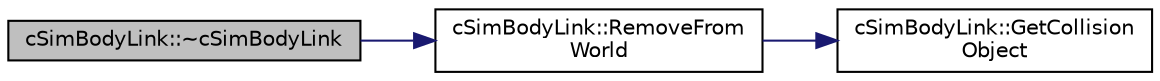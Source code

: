 digraph "cSimBodyLink::~cSimBodyLink"
{
 // LATEX_PDF_SIZE
  edge [fontname="Helvetica",fontsize="10",labelfontname="Helvetica",labelfontsize="10"];
  node [fontname="Helvetica",fontsize="10",shape=record];
  rankdir="LR";
  Node1 [label="cSimBodyLink::~cSimBodyLink",height=0.2,width=0.4,color="black", fillcolor="grey75", style="filled", fontcolor="black",tooltip=" "];
  Node1 -> Node2 [color="midnightblue",fontsize="10",style="solid",fontname="Helvetica"];
  Node2 [label="cSimBodyLink::RemoveFrom\lWorld",height=0.2,width=0.4,color="black", fillcolor="white", style="filled",URL="$classc_sim_body_link.html#a0914b04b2e0bdf91fd67d677cc28686e",tooltip=" "];
  Node2 -> Node3 [color="midnightblue",fontsize="10",style="solid",fontname="Helvetica"];
  Node3 [label="cSimBodyLink::GetCollision\lObject",height=0.2,width=0.4,color="black", fillcolor="white", style="filled",URL="$classc_sim_body_link.html#a171c4fca5363e1a6b71308b482885829",tooltip=" "];
}
